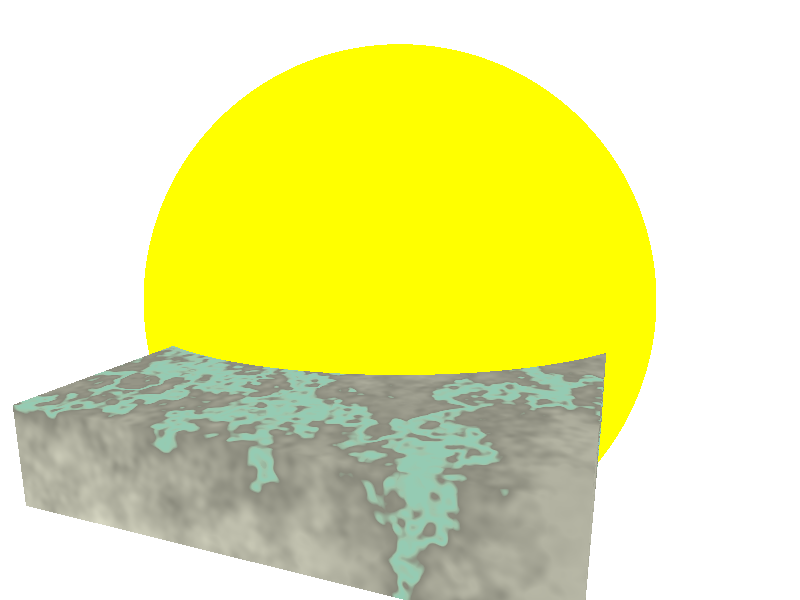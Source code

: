 #include "colors.inc" // the include files contain
#include "stones.inc" // pre-defined scene elements

// set the background
background { color White }

// defining a light source
light_source { <2, 4, -3> color White}

// a camera
// camera { 
// 	location <0, 2, -3>
// 	look_at  <0, 1,  2>
// }

// my camera
camera { 
	// plenoptic
	location <0, 2, -3>
	// direction
	// up
	look_at  <0, 1,  2>
	// lens_pitch 0.014
	// lens_pitch -1
	// mainlens_diameter 0.0
}

// a sphere
sphere {
	<0, 1, 2>, 2
	texture {
		pigment { color Yellow }
	}
}

// a stone
box {
	<-1.5, 1, -1>, // near lower left corner
	< 1, 0.5, 3>   // Far upper right corner
	texture {
	T_Stone25     // Pre-defined from stones.inc
	scale 4       // Scale by the same amount in all
	// directions
	}
	rotate y*20     // Equivalent to "rotate <0,20,0>"
}
